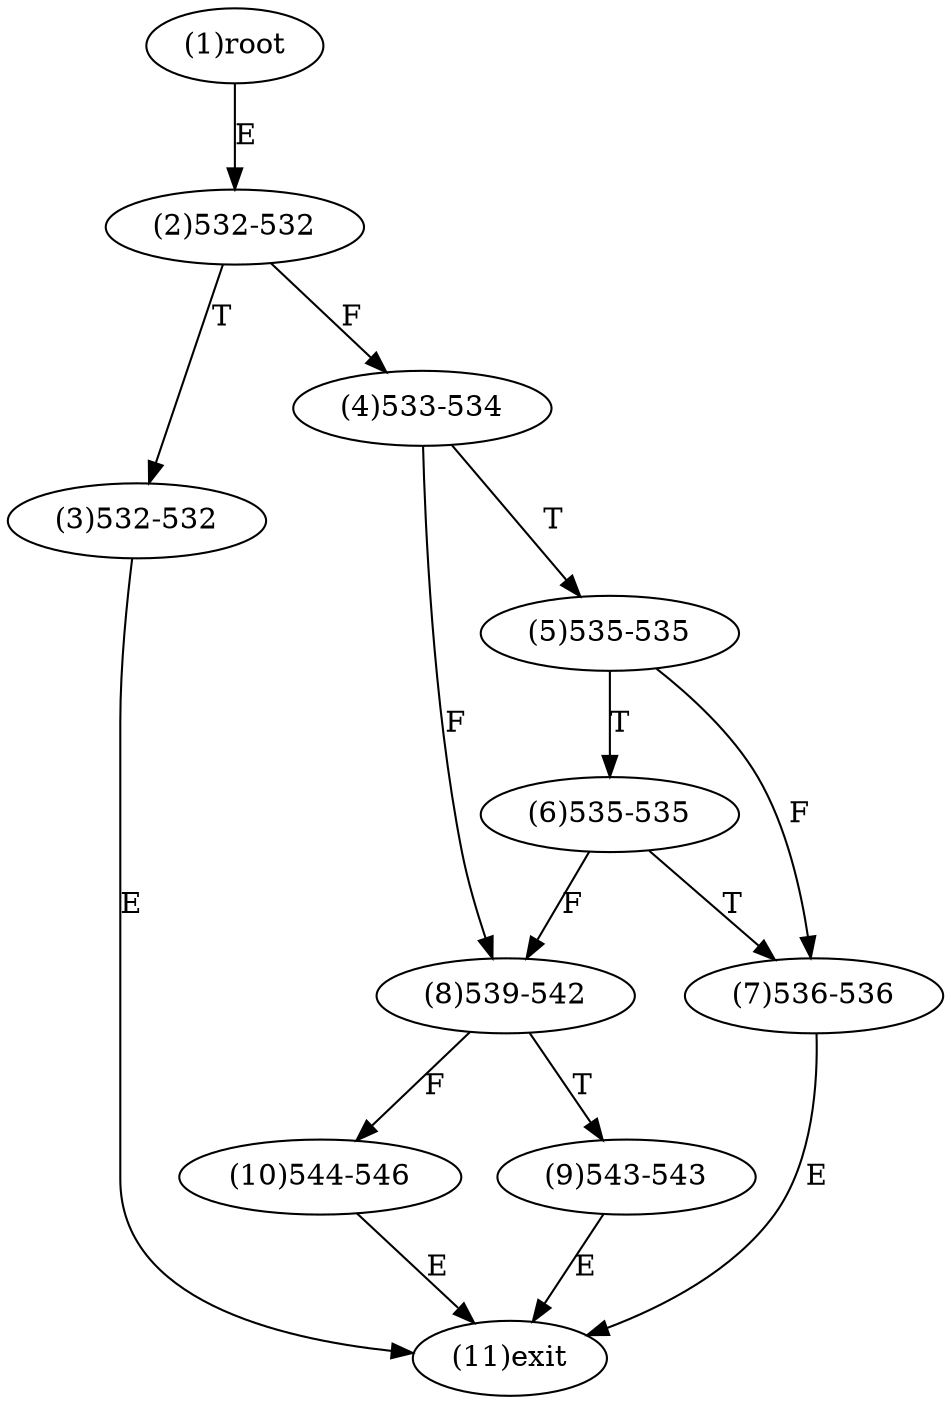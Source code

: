 digraph "" { 
1[ label="(1)root"];
2[ label="(2)532-532"];
3[ label="(3)532-532"];
4[ label="(4)533-534"];
5[ label="(5)535-535"];
6[ label="(6)535-535"];
7[ label="(7)536-536"];
8[ label="(8)539-542"];
9[ label="(9)543-543"];
10[ label="(10)544-546"];
11[ label="(11)exit"];
1->2[ label="E"];
2->4[ label="F"];
2->3[ label="T"];
3->11[ label="E"];
4->8[ label="F"];
4->5[ label="T"];
5->7[ label="F"];
5->6[ label="T"];
6->8[ label="F"];
6->7[ label="T"];
7->11[ label="E"];
8->10[ label="F"];
8->9[ label="T"];
9->11[ label="E"];
10->11[ label="E"];
}